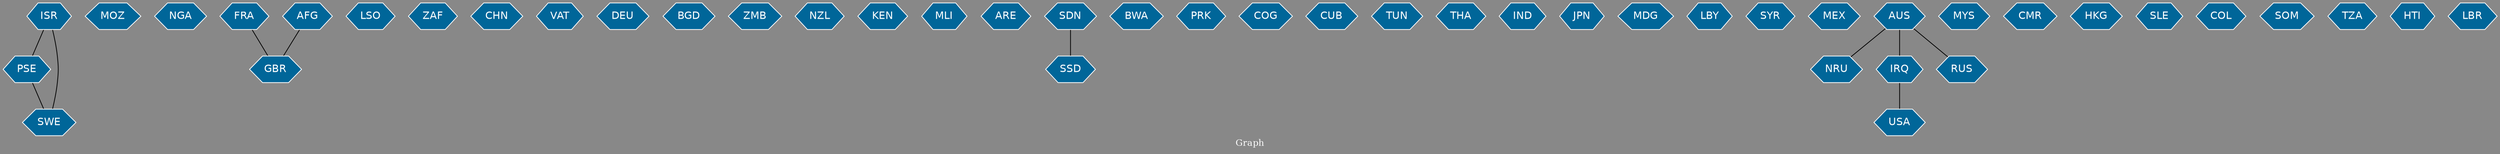 // Countries together in item graph
graph {
	graph [bgcolor="#888888" fontcolor=white fontsize=12 label="Graph" outputorder=edgesfirst overlap=prism]
	node [color=white fillcolor="#006699" fontcolor=white fontname=Helvetica shape=hexagon style=filled]
	edge [arrowhead=open color=black fontcolor=white fontname=Courier fontsize=12]
		PSE [label=PSE]
		MOZ [label=MOZ]
		NGA [label=NGA]
		FRA [label=FRA]
		LSO [label=LSO]
		ZAF [label=ZAF]
		CHN [label=CHN]
		VAT [label=VAT]
		DEU [label=DEU]
		BGD [label=BGD]
		ZMB [label=ZMB]
		NZL [label=NZL]
		KEN [label=KEN]
		MLI [label=MLI]
		GBR [label=GBR]
		ARE [label=ARE]
		SSD [label=SSD]
		SDN [label=SDN]
		BWA [label=BWA]
		PRK [label=PRK]
		COG [label=COG]
		CUB [label=CUB]
		TUN [label=TUN]
		THA [label=THA]
		IND [label=IND]
		JPN [label=JPN]
		MDG [label=MDG]
		LBY [label=LBY]
		SYR [label=SYR]
		MEX [label=MEX]
		AUS [label=AUS]
		NRU [label=NRU]
		MYS [label=MYS]
		IRQ [label=IRQ]
		CMR [label=CMR]
		HKG [label=HKG]
		SLE [label=SLE]
		COL [label=COL]
		SOM [label=SOM]
		AFG [label=AFG]
		RUS [label=RUS]
		ISR [label=ISR]
		SWE [label=SWE]
		USA [label=USA]
		TZA [label=TZA]
		HTI [label=HTI]
		LBR [label=LBR]
			PSE -- SWE [weight=1]
			AUS -- RUS [weight=1]
			ISR -- PSE [weight=1]
			FRA -- GBR [weight=1]
			AFG -- GBR [weight=1]
			SDN -- SSD [weight=3]
			AUS -- IRQ [weight=1]
			AUS -- NRU [weight=1]
			IRQ -- USA [weight=1]
			ISR -- SWE [weight=1]
}